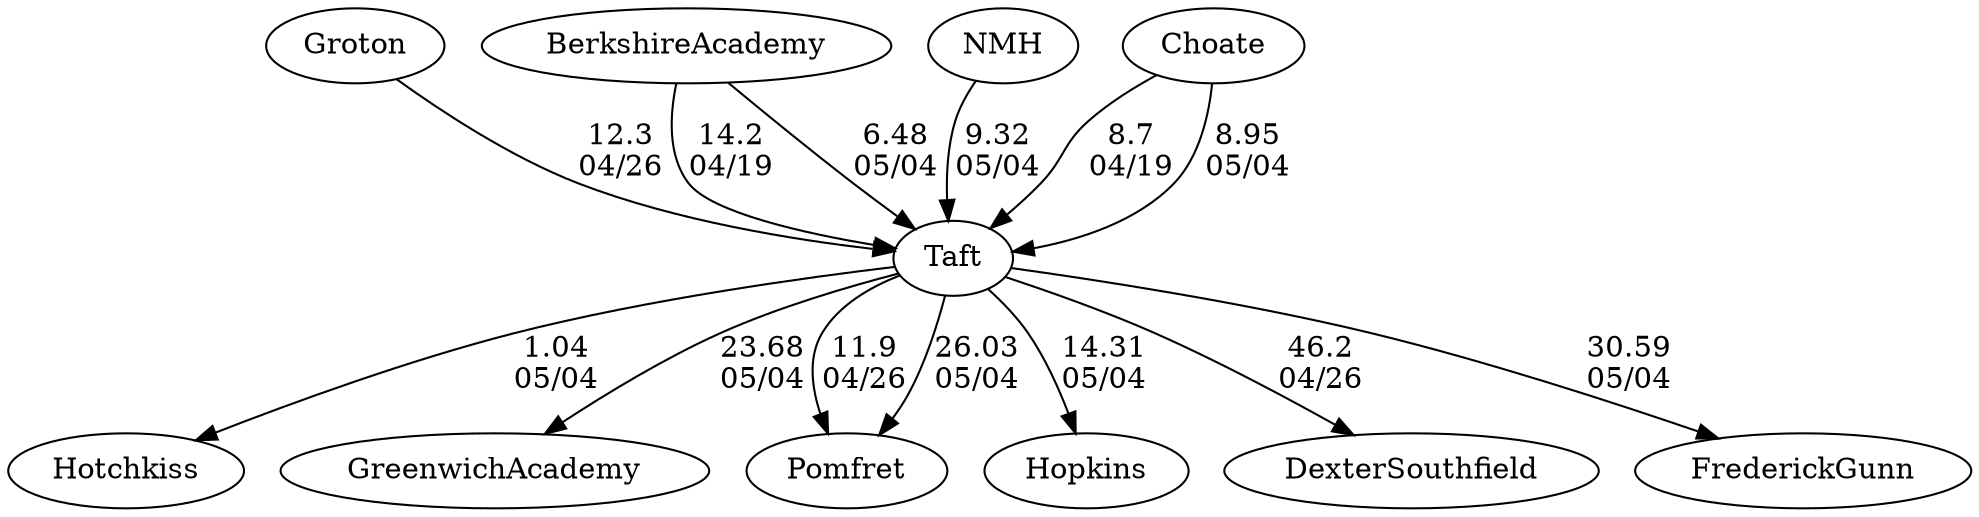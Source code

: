 digraph girls2foursTaft {Groton [URL="girls2foursTaftGroton.html"];Hotchkiss [URL="girls2foursTaftHotchkiss.html"];BerkshireAcademy [URL="girls2foursTaftBerkshireAcademy.html"];NMH [URL="girls2foursTaftNMH.html"];GreenwichAcademy [URL="girls2foursTaftGreenwichAcademy.html"];Taft [URL="girls2foursTaftTaft.html"];Pomfret [URL="girls2foursTaftPomfret.html"];Choate [URL="girls2foursTaftChoate.html"];Hopkins [URL="girls2foursTaftHopkins.html"];DexterSouthfield [URL="girls2foursTaftDexterSouthfield.html"];FrederickGunn [URL="girls2foursTaftFrederickGunn.html"];Groton -> Taft[label="12.3
04/26", weight="88", tooltip="NEIRA Girls Fours, Pomfret v. Dexter-Southfield, Groton, Taft			
Distance: 1500m Conditions: Tailwind (9-12mph) with occasional gusts. Good water for first 500-700 meters, increasing chop for second half of race. Overall, decent conditions. Comments: Alternated races with boys. Order of girls races: G4, G3, G2, G1.
None", URL="https://www.row2k.com/results/resultspage.cfm?UID=5150789F21FD9599874CA9451EBDC220&cat=1", random="random"]; 
Taft -> Pomfret[label="11.9
04/26", weight="89", tooltip="NEIRA Girls Fours, Pomfret v. Dexter-Southfield, Groton, Taft			
Distance: 1500m Conditions: Tailwind (9-12mph) with occasional gusts. Good water for first 500-700 meters, increasing chop for second half of race. Overall, decent conditions. Comments: Alternated races with boys. Order of girls races: G4, G3, G2, G1.
None", URL="https://www.row2k.com/results/resultspage.cfm?UID=5150789F21FD9599874CA9451EBDC220&cat=1", random="random"]; 
Taft -> DexterSouthfield[label="46.2
04/26", weight="54", tooltip="NEIRA Girls Fours, Pomfret v. Dexter-Southfield, Groton, Taft			
Distance: 1500m Conditions: Tailwind (9-12mph) with occasional gusts. Good water for first 500-700 meters, increasing chop for second half of race. Overall, decent conditions. Comments: Alternated races with boys. Order of girls races: G4, G3, G2, G1.
None", URL="https://www.row2k.com/results/resultspage.cfm?UID=5150789F21FD9599874CA9451EBDC220&cat=1", random="random"]; 
BerkshireAcademy -> Taft[label="14.2
04/19", weight="86", tooltip="NEIRA Boys & Girls Fours,Berkshire v. Choate & Taft			
Distance: 1500 M Conditions: Warm, partly cloudy. Steady tailwind ~8-12 mph throughout the afternoon; strongest in the latter 1000 M. Comments: In the G2 race, Berkshire stopped before the finish line and drifted across. Thanks to Choate and Taft for traveling to Camp Sloane for our annual early season tilt.
None", URL="https://www.row2k.com/results/resultspage.cfm?UID=9D6EF532608DCE0FFB64EAEAE8781272&cat=5", random="random"]; 
Choate -> Taft[label="8.7
04/19", weight="92", tooltip="NEIRA Boys & Girls Fours,Berkshire v. Choate & Taft			
Distance: 1500 M Conditions: Warm, partly cloudy. Steady tailwind ~8-12 mph throughout the afternoon; strongest in the latter 1000 M. Comments: In the G2 race, Berkshire stopped before the finish line and drifted across. Thanks to Choate and Taft for traveling to Camp Sloane for our annual early season tilt.
None", URL="https://www.row2k.com/results/resultspage.cfm?UID=9D6EF532608DCE0FFB64EAEAE8781272&cat=5", random="random"]; 
NMH -> Taft[label="9.32
05/04", weight="91", tooltip="Founder's Day Regatta			
", URL="", random="random"]; 
Choate -> Taft[label="8.95
05/04", weight="92", tooltip="Founder's Day Regatta			
", URL="", random="random"]; 
BerkshireAcademy -> Taft[label="6.48
05/04", weight="94", tooltip="Founder's Day Regatta			
", URL="", random="random"]; 
Taft -> Hotchkiss[label="1.04
05/04", weight="99", tooltip="Founder's Day Regatta			
", URL="", random="random"]; 
Taft -> GreenwichAcademy[label="23.68
05/04", weight="77", tooltip="Founder's Day Regatta			
", URL="", random="random"]; 
Taft -> Hopkins[label="14.31
05/04", weight="86", tooltip="Founder's Day Regatta			
", URL="", random="random"]; 
Taft -> Pomfret[label="26.03
05/04", weight="74", tooltip="Founder's Day Regatta			
", URL="", random="random"]; 
Taft -> FrederickGunn[label="30.59
05/04", weight="70", tooltip="Founder's Day Regatta			
", URL="", random="random"]}